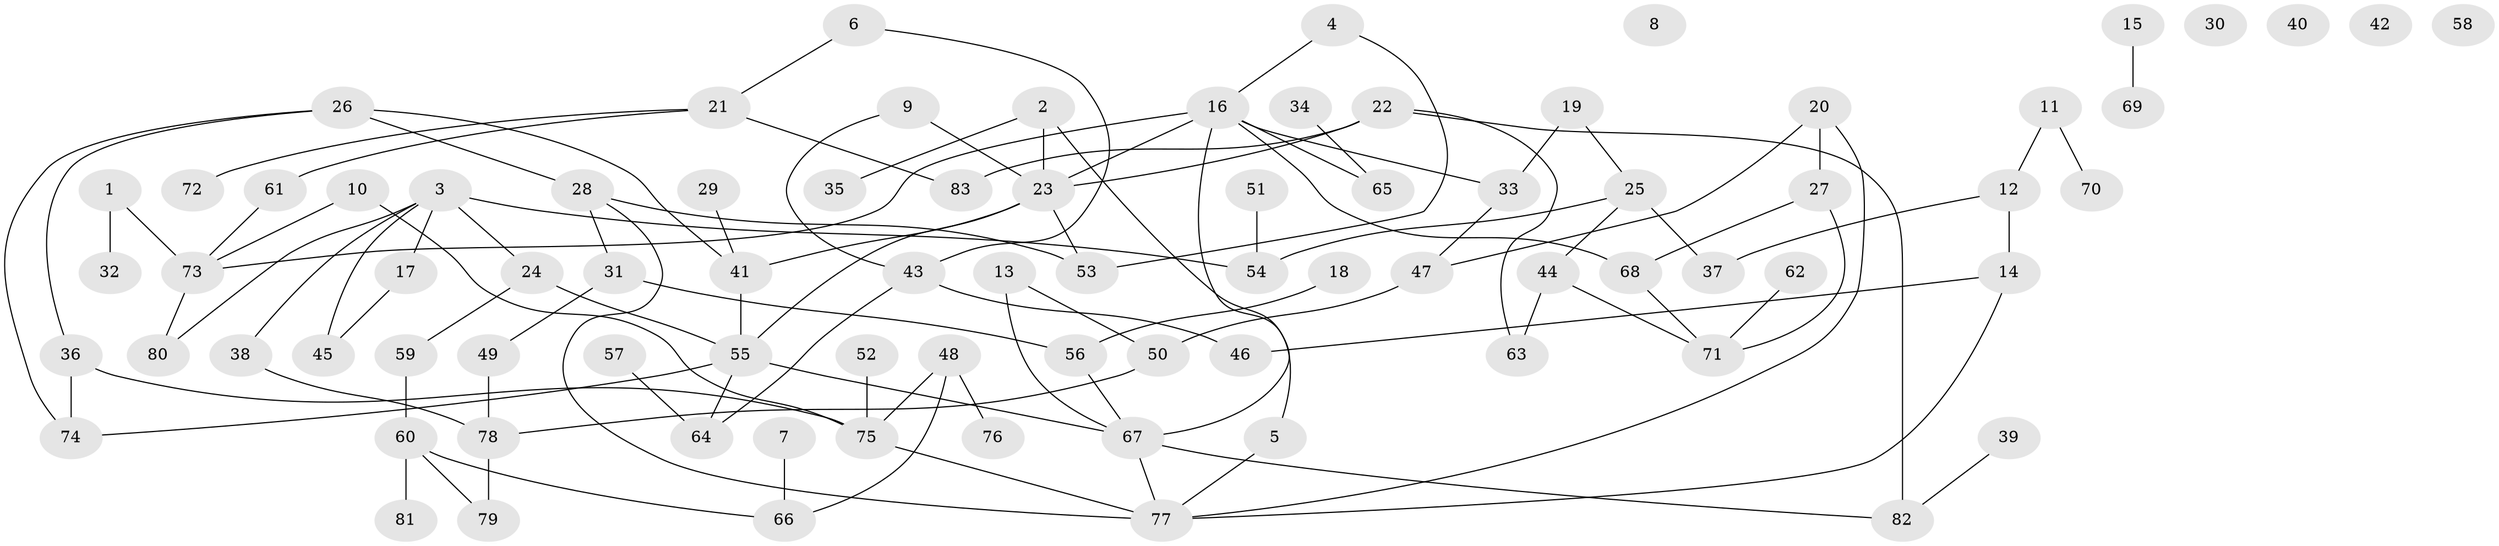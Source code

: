 // Generated by graph-tools (version 1.1) at 2025/00/03/09/25 03:00:41]
// undirected, 83 vertices, 106 edges
graph export_dot {
graph [start="1"]
  node [color=gray90,style=filled];
  1;
  2;
  3;
  4;
  5;
  6;
  7;
  8;
  9;
  10;
  11;
  12;
  13;
  14;
  15;
  16;
  17;
  18;
  19;
  20;
  21;
  22;
  23;
  24;
  25;
  26;
  27;
  28;
  29;
  30;
  31;
  32;
  33;
  34;
  35;
  36;
  37;
  38;
  39;
  40;
  41;
  42;
  43;
  44;
  45;
  46;
  47;
  48;
  49;
  50;
  51;
  52;
  53;
  54;
  55;
  56;
  57;
  58;
  59;
  60;
  61;
  62;
  63;
  64;
  65;
  66;
  67;
  68;
  69;
  70;
  71;
  72;
  73;
  74;
  75;
  76;
  77;
  78;
  79;
  80;
  81;
  82;
  83;
  1 -- 32;
  1 -- 73;
  2 -- 5;
  2 -- 23;
  2 -- 35;
  3 -- 17;
  3 -- 24;
  3 -- 38;
  3 -- 45;
  3 -- 54;
  3 -- 80;
  4 -- 16;
  4 -- 53;
  5 -- 77;
  6 -- 21;
  6 -- 43;
  7 -- 66;
  9 -- 23;
  9 -- 43;
  10 -- 73;
  10 -- 75;
  11 -- 12;
  11 -- 70;
  12 -- 14;
  12 -- 37;
  13 -- 50;
  13 -- 67;
  14 -- 46;
  14 -- 77;
  15 -- 69;
  16 -- 23;
  16 -- 33;
  16 -- 65;
  16 -- 67;
  16 -- 68;
  16 -- 73;
  17 -- 45;
  18 -- 56;
  19 -- 25;
  19 -- 33;
  20 -- 27;
  20 -- 47;
  20 -- 77;
  21 -- 61;
  21 -- 72;
  21 -- 83;
  22 -- 23;
  22 -- 63;
  22 -- 82;
  22 -- 83;
  23 -- 41;
  23 -- 53;
  23 -- 55;
  24 -- 55;
  24 -- 59;
  25 -- 37;
  25 -- 44;
  25 -- 54;
  26 -- 28;
  26 -- 36;
  26 -- 41;
  26 -- 74;
  27 -- 68;
  27 -- 71;
  28 -- 31;
  28 -- 53;
  28 -- 77;
  29 -- 41;
  31 -- 49;
  31 -- 56;
  33 -- 47;
  34 -- 65;
  36 -- 74;
  36 -- 75;
  38 -- 78;
  39 -- 82;
  41 -- 55;
  43 -- 46;
  43 -- 64;
  44 -- 63;
  44 -- 71;
  47 -- 50;
  48 -- 66;
  48 -- 75;
  48 -- 76;
  49 -- 78;
  50 -- 78;
  51 -- 54;
  52 -- 75;
  55 -- 64;
  55 -- 67;
  55 -- 74;
  56 -- 67;
  57 -- 64;
  59 -- 60;
  60 -- 66;
  60 -- 79;
  60 -- 81;
  61 -- 73;
  62 -- 71;
  67 -- 77;
  67 -- 82;
  68 -- 71;
  73 -- 80;
  75 -- 77;
  78 -- 79;
}
